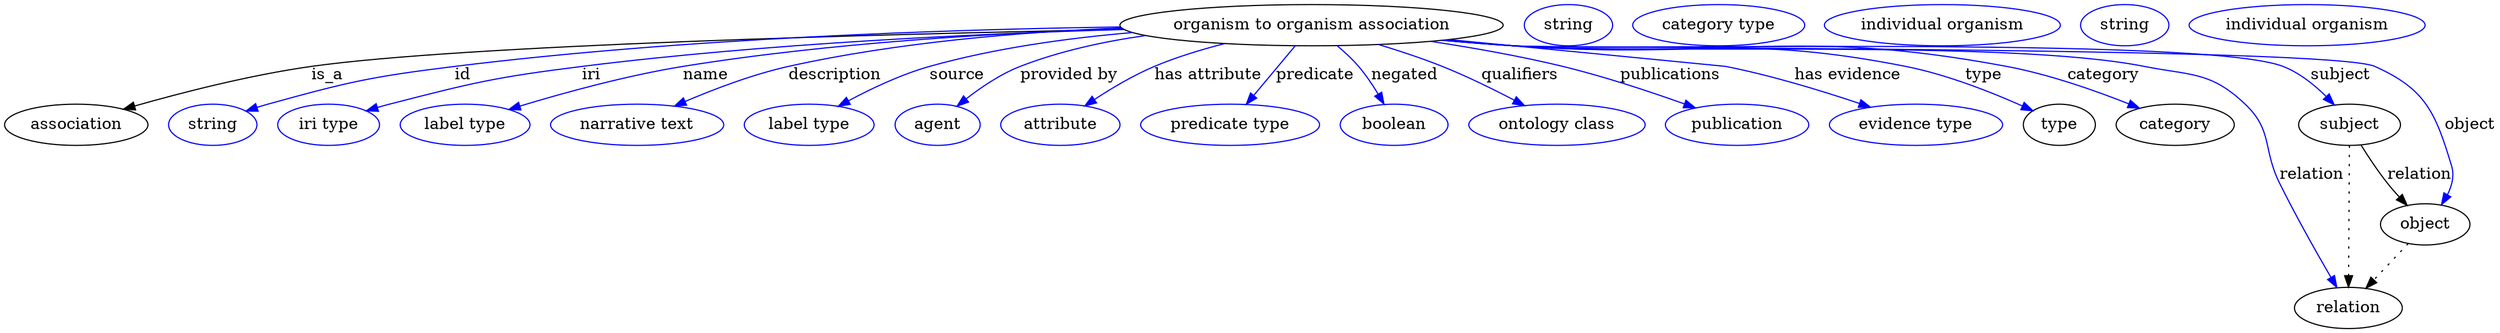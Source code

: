 digraph {
	graph [bb="0,0,2169.4,283"];
	node [label="\N"];
	"organism to organism association"	[height=0.5,
		label="organism to organism association",
		pos="1139.4,265",
		width=4.6399];
	association	[height=0.5,
		pos="62.394,178",
		width=1.7332];
	"organism to organism association" -> association	[label=is_a,
		lp="281.39,221.5",
		pos="e,103.54,191.6 975.83,261.32 762.07,257.14 399.43,247.56 267.39,229 214.11,221.51 154.48,206.15 113.33,194.42"];
	id	[color=blue,
		height=0.5,
		label=string,
		pos="181.39,178",
		width=1.0652];
	"organism to organism association" -> id	[color=blue,
		label=id,
		lp="399.39,221.5",
		pos="e,210.38,190 972.63,263.47 820.83,261.26 590.81,253.59 392.39,229 319.04,219.91 300.63,215.72 229.39,196 226.28,195.14 223.09,194.18 \
219.89,193.16",
		style=solid];
	iri	[color=blue,
		height=0.5,
		label="iri type",
		pos="282.39,178",
		width=1.2277];
	"organism to organism association" -> iri	[color=blue,
		label=iri,
		lp="511.39,221.5",
		pos="e,315.3,190.21 975.77,261.24 846.99,257.56 663.19,248.99 503.39,229 427.89,219.55 409.08,214.99 335.39,196 332.02,195.13 328.54,\
194.17 325.05,193.16",
		style=solid];
	name	[color=blue,
		height=0.5,
		label="label type",
		pos="401.39,178",
		width=1.5707];
	"organism to organism association" -> name	[color=blue,
		label=name,
		lp="611.39,221.5",
		pos="e,439.5,191.36 974.81,261.78 865.5,258.28 719.14,249.69 591.39,229 542.25,221.04 487.38,205.9 449.29,194.36",
		style=solid];
	description	[color=blue,
		height=0.5,
		label="narrative text",
		pos="551.39,178",
		width=2.0943];
	"organism to organism association" -> description	[color=blue,
		label=description,
		lp="723.89,221.5",
		pos="e,583.95,194.33 973.62,262.62 886.38,259.05 778.13,250.12 683.39,229 652.32,222.07 618.8,209.3 593.31,198.4",
		style=solid];
	source	[color=blue,
		height=0.5,
		label="label type",
		pos="701.39,178",
		width=1.5707];
	"organism to organism association" -> source	[color=blue,
		label=source,
		lp="830.39,221.5",
		pos="e,726.75,194.1 983.15,258.55 926.66,253.72 862.91,244.92 806.39,229 781.73,222.05 755.72,209.71 735.75,199.02",
		style=solid];
	"provided by"	[color=blue,
		height=0.5,
		label=agent,
		pos="813.39,178",
		width=1.0291];
	"organism to organism association" -> "provided by"	[color=blue,
		label="provided by",
		lp="927.89,221.5",
		pos="e,830.39,194.29 994.67,255.95 958.15,250.73 919.61,242.35 885.39,229 868.41,222.38 851.56,211.01 838.44,200.78",
		style=solid];
	"has attribute"	[color=blue,
		height=0.5,
		label=attribute,
		pos="920.39,178",
		width=1.4443];
	"organism to organism association" -> "has attribute"	[color=blue,
		label="has attribute",
		lp="1049.4,221.5",
		pos="e,941.71,194.44 1063.4,248.86 1043.2,243.68 1021.6,237.1 1002.4,229 984.16,221.31 965.2,210.01 950.12,200.09",
		style=solid];
	predicate	[color=blue,
		height=0.5,
		label="predicate type",
		pos="1068.4,178",
		width=2.1665];
	"organism to organism association" -> predicate	[color=blue,
		label=predicate,
		lp="1142.4,221.5",
		pos="e,1082.5,195.89 1125,246.8 1114.7,234.39 1100.5,217.46 1089,203.62",
		style=solid];
	negated	[color=blue,
		height=0.5,
		label=boolean,
		pos="1211.4,178",
		width=1.2999];
	"organism to organism association" -> negated	[color=blue,
		label=negated,
		lp="1220.4,221.5",
		pos="e,1202.5,196.09 1161.8,247 1168.2,241.61 1174.9,235.39 1180.4,229 1186.7,221.68 1192.5,212.96 1197.4,204.86",
		style=solid];
	qualifiers	[color=blue,
		height=0.5,
		label="ontology class",
		pos="1352.4,178",
		width=2.1304];
	"organism to organism association" -> qualifiers	[color=blue,
		label=qualifiers,
		lp="1320.9,221.5",
		pos="e,1324,194.98 1198.1,248.07 1216,242.64 1235.7,236.11 1253.4,229 1274.3,220.57 1296.8,209.38 1315.1,199.72",
		style=solid];
	publications	[color=blue,
		height=0.5,
		label=publication,
		pos="1509.4,178",
		width=1.7332];
	"organism to organism association" -> publications	[color=blue,
		label=publications,
		lp="1452.4,221.5",
		pos="e,1473.3,192.8 1243.4,250.88 1280,245.34 1321.3,238.05 1358.4,229 1394.3,220.24 1434,206.97 1463.6,196.3",
		style=solid];
	"has evidence"	[color=blue,
		height=0.5,
		label="evidence type",
		pos="1665.4,178",
		width=2.0943];
	"organism to organism association" -> "has evidence"	[color=blue,
		label="has evidence",
		lp="1605.9,221.5",
		pos="e,1625.9,193.36 1259.3,252.41 1364,242.28 1499.6,229.15 1500.4,229 1540,221.15 1583.8,207.67 1616.2,196.68",
		style=solid];
	type	[height=0.5,
		pos="1790.4,178",
		width=0.86659];
	"organism to organism association" -> type	[color=blue,
		label=type,
		lp="1724.4,221.5",
		pos="e,1767.3,190.2 1255.8,252.04 1275.7,250.2 1296.1,248.44 1315.4,247 1466.7,235.7 1507.6,258.68 1656.4,229 1692.4,221.82 1731.5,206.26 \
1758.1,194.39",
		style=solid];
	category	[height=0.5,
		pos="1891.4,178",
		width=1.4263];
	"organism to organism association" -> category	[color=blue,
		label=category,
		lp="1828.9,221.5",
		pos="e,1860.3,192.5 1254.8,251.95 1275,250.1 1295.8,248.36 1315.4,247 1505.8,233.82 1556.8,264.08 1744.4,229 1781.4,222.08 1821.8,207.82 \
1850.9,196.29",
		style=solid];
	subject	[height=0.5,
		pos="2042.4,178",
		width=1.2277];
	"organism to organism association" -> subject	[color=blue,
		label=subject,
		lp="2034.4,221.5",
		pos="e,2029.1,195.37 1253.4,251.83 1274,249.95 1295.3,248.24 1315.4,247 1389.6,242.42 1915,255.83 1984.4,229 1998.6,223.5 2011.7,212.88 \
2021.9,202.84",
		style=solid];
	relation	[height=0.5,
		pos="2041.4,18",
		width=1.2999];
	"organism to organism association" -> relation	[color=blue,
		label=relation,
		lp="2009.4,134.5",
		pos="e,2031.3,35.935 1253.9,251.88 1274.3,250.02 1295.5,248.29 1315.4,247 1437.2,239.13 1744.7,252.97 1864.4,229 1904.9,220.88 1921.5,\
224.54 1951.4,196 1975.6,172.92 1966.6,156.98 1981.4,127 1995.5,98.351 2013.5,66.477 2026.1,44.83",
		style=solid];
	object	[height=0.5,
		pos="2108.4,91",
		width=1.0832];
	"organism to organism association" -> object	[color=blue,
		label=object,
		lp="2147.4,178",
		pos="e,2122.6,108.22 1253.4,251.78 1274,249.91 1295.3,248.21 1315.4,247 1356.9,244.5 2026.4,245.98 2064.4,229 2109,209.08 2117.3,188.71 \
2131.4,142 2133.9,133.59 2131.7,124.76 2127.8,116.91",
		style=solid];
	association_type	[color=blue,
		height=0.5,
		label=string,
		pos="1362.4,265",
		width=1.0652];
	association_category	[color=blue,
		height=0.5,
		label="category type",
		pos="1493.4,265",
		width=2.0762];
	subject -> relation	[pos="e,2041.5,36.188 2042.3,159.79 2042.1,132.48 2041.8,78.994 2041.6,46.38",
		style=dotted];
	subject -> object	[label=relation,
		lp="2103.4,134.5",
		pos="e,2092.7,107.51 2052.4,160.29 2058.6,150.33 2067,137.6 2075.4,127 2078.6,122.93 2082.2,118.77 2085.8,114.81"];
	"organism to organism association_subject"	[color=blue,
		height=0.5,
		label="individual organism",
		pos="1688.4,265",
		width=2.8525];
	"organism to organism association_relation"	[color=blue,
		height=0.5,
		label=string,
		pos="1847.4,265",
		width=1.0652];
	object -> relation	[pos="e,2056.7,35.205 2093.5,74.243 2084.8,64.997 2073.6,53.132 2063.8,42.769",
		style=dotted];
	"organism to organism association_object"	[color=blue,
		height=0.5,
		label="individual organism",
		pos="2006.4,265",
		width=2.8525];
}
